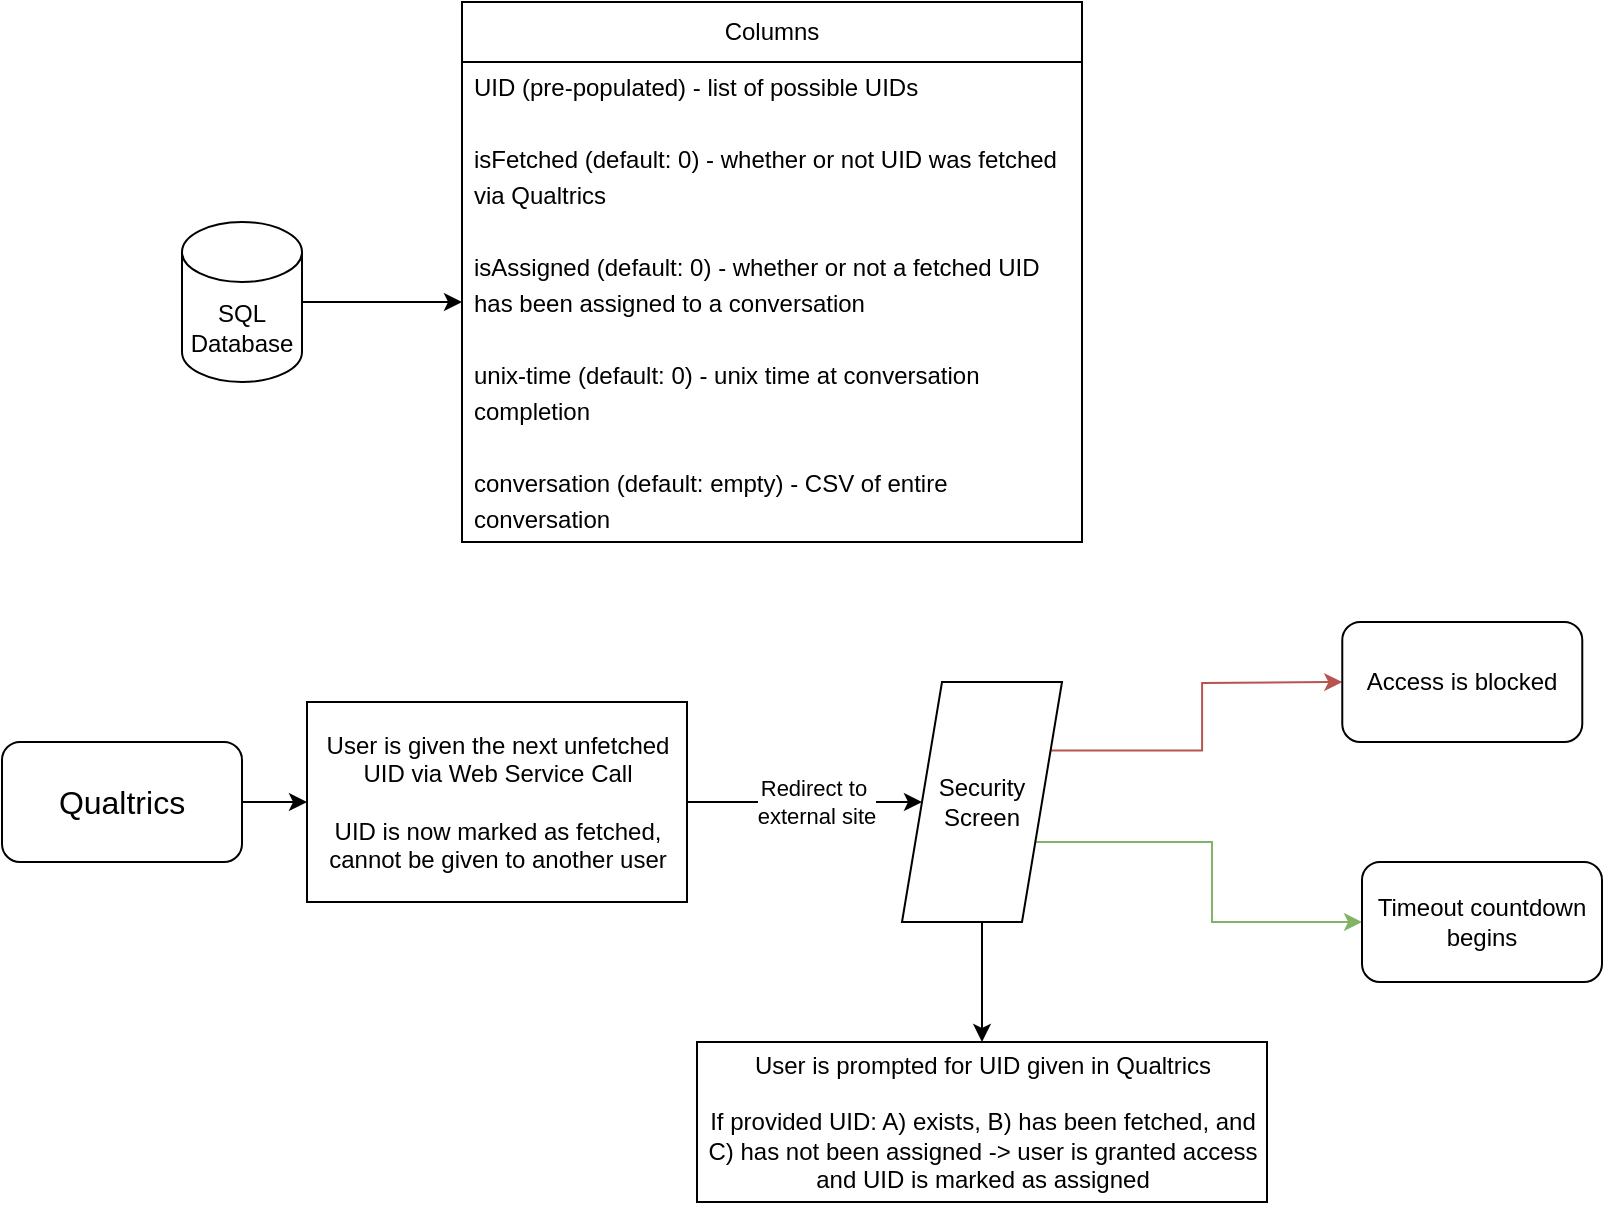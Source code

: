 <mxfile version="26.0.3">
  <diagram name="Page-1" id="Qxaexs4sUwDNYW5sFrN8">
    <mxGraphModel dx="1654" dy="1618" grid="1" gridSize="10" guides="1" tooltips="1" connect="1" arrows="1" fold="1" page="1" pageScale="1" pageWidth="850" pageHeight="1100" math="0" shadow="0">
      <root>
        <mxCell id="0" />
        <mxCell id="1" parent="0" />
        <mxCell id="mYHo_ZKve-Sbu0-IFxWV-22" style="edgeStyle=orthogonalEdgeStyle;rounded=0;orthogonalLoop=1;jettySize=auto;html=1;entryX=0;entryY=0.5;entryDx=0;entryDy=0;" parent="1" source="h70dZAe4g8dP535I-NNz-1" target="mYHo_ZKve-Sbu0-IFxWV-21" edge="1">
          <mxGeometry relative="1" as="geometry" />
        </mxCell>
        <mxCell id="h70dZAe4g8dP535I-NNz-1" value="&lt;font style=&quot;font-size: 16px;&quot;&gt;Qualtrics&lt;/font&gt;" style="rounded=1;whiteSpace=wrap;html=1;" parent="1" vertex="1">
          <mxGeometry x="-50" y="290" width="120" height="60" as="geometry" />
        </mxCell>
        <mxCell id="h70dZAe4g8dP535I-NNz-9" value="" style="edgeStyle=orthogonalEdgeStyle;rounded=0;orthogonalLoop=1;jettySize=auto;html=1;fillColor=#d5e8d4;strokeColor=#82b366;exitX=1;exitY=0.75;exitDx=0;exitDy=0;entryX=0;entryY=0.5;entryDx=0;entryDy=0;" parent="1" source="h70dZAe4g8dP535I-NNz-3" target="h70dZAe4g8dP535I-NNz-15" edge="1">
          <mxGeometry relative="1" as="geometry">
            <mxPoint x="620.14" y="380.048" as="targetPoint" />
          </mxGeometry>
        </mxCell>
        <mxCell id="h70dZAe4g8dP535I-NNz-17" style="edgeStyle=orthogonalEdgeStyle;rounded=0;orthogonalLoop=1;jettySize=auto;html=1;fillColor=#f8cecc;strokeColor=#b85450;exitX=1;exitY=0.25;exitDx=0;exitDy=0;" parent="1" source="h70dZAe4g8dP535I-NNz-3" edge="1">
          <mxGeometry relative="1" as="geometry">
            <mxPoint x="620.14" y="260" as="targetPoint" />
          </mxGeometry>
        </mxCell>
        <mxCell id="mYHo_ZKve-Sbu0-IFxWV-28" value="" style="edgeStyle=orthogonalEdgeStyle;rounded=0;orthogonalLoop=1;jettySize=auto;html=1;" parent="1" source="h70dZAe4g8dP535I-NNz-3" target="mYHo_ZKve-Sbu0-IFxWV-27" edge="1">
          <mxGeometry relative="1" as="geometry" />
        </mxCell>
        <mxCell id="h70dZAe4g8dP535I-NNz-3" value="Security&lt;div&gt;Screen&lt;/div&gt;" style="shape=parallelogram;perimeter=parallelogramPerimeter;whiteSpace=wrap;html=1;fixedSize=1;" parent="1" vertex="1">
          <mxGeometry x="400" y="260" width="80" height="120" as="geometry" />
        </mxCell>
        <mxCell id="h70dZAe4g8dP535I-NNz-15" value="Timeout countdown begins" style="whiteSpace=wrap;html=1;rounded=1;" parent="1" vertex="1">
          <mxGeometry x="630" y="350" width="120" height="60" as="geometry" />
        </mxCell>
        <mxCell id="h70dZAe4g8dP535I-NNz-18" value="Access is blocked" style="rounded=1;whiteSpace=wrap;html=1;" parent="1" vertex="1">
          <mxGeometry x="620.14" y="230" width="120" height="60" as="geometry" />
        </mxCell>
        <mxCell id="mYHo_ZKve-Sbu0-IFxWV-19" style="edgeStyle=orthogonalEdgeStyle;rounded=0;orthogonalLoop=1;jettySize=auto;html=1;entryX=0;entryY=0.5;entryDx=0;entryDy=0;" parent="1" source="mYHo_ZKve-Sbu0-IFxWV-1" target="mYHo_ZKve-Sbu0-IFxWV-16" edge="1">
          <mxGeometry relative="1" as="geometry" />
        </mxCell>
        <mxCell id="mYHo_ZKve-Sbu0-IFxWV-1" value="SQL&lt;div&gt;Database&lt;/div&gt;" style="shape=cylinder3;whiteSpace=wrap;html=1;boundedLbl=1;backgroundOutline=1;size=15;" parent="1" vertex="1">
          <mxGeometry x="40" y="30" width="60" height="80" as="geometry" />
        </mxCell>
        <mxCell id="mYHo_ZKve-Sbu0-IFxWV-15" value="Columns" style="swimlane;fontStyle=0;childLayout=stackLayout;horizontal=1;startSize=30;horizontalStack=0;resizeParent=1;resizeParentMax=0;resizeLast=0;collapsible=1;marginBottom=0;whiteSpace=wrap;html=1;" parent="1" vertex="1">
          <mxGeometry x="180" y="-80" width="310" height="270" as="geometry" />
        </mxCell>
        <mxCell id="mYHo_ZKve-Sbu0-IFxWV-16" value="&lt;div style=&quot;line-height: 150%;&quot;&gt;&lt;span style=&quot;background-color: initial;&quot;&gt;UID (pre-populated) - list of possible UIDs&lt;/span&gt;&lt;/div&gt;&lt;div style=&quot;line-height: 150%;&quot;&gt;&lt;span style=&quot;background-color: initial;&quot;&gt;&lt;br&gt;&lt;/span&gt;&lt;/div&gt;&lt;div style=&quot;line-height: 150%;&quot;&gt;&lt;span style=&quot;background-color: initial;&quot;&gt;isFetched (default: 0) - whether or not UID was fetched via Qualtrics&lt;/span&gt;&lt;/div&gt;&lt;div style=&quot;line-height: 150%;&quot;&gt;&lt;span style=&quot;background-color: initial;&quot;&gt;&lt;br&gt;&lt;/span&gt;&lt;/div&gt;&lt;div style=&quot;line-height: 150%;&quot;&gt;&lt;span style=&quot;background-color: initial;&quot;&gt;isAssigned (default: 0) - whether or not a fetched UID has been assigned to a conversation&lt;/span&gt;&lt;/div&gt;&lt;div style=&quot;line-height: 150%;&quot;&gt;&lt;span style=&quot;background-color: initial;&quot;&gt;&lt;br&gt;&lt;/span&gt;&lt;/div&gt;&lt;div style=&quot;line-height: 150%;&quot;&gt;&lt;span style=&quot;background-color: initial;&quot;&gt;unix-time (default: 0) - unix time at conversation completion&lt;/span&gt;&lt;/div&gt;&lt;div style=&quot;line-height: 150%;&quot;&gt;&lt;span style=&quot;background-color: initial;&quot;&gt;&lt;br&gt;&lt;/span&gt;&lt;/div&gt;&lt;div style=&quot;line-height: 150%;&quot;&gt;&lt;span style=&quot;background-color: initial;&quot;&gt;conversation (default: empty) - CSV of entire conversation&lt;/span&gt;&lt;/div&gt;" style="text;strokeColor=none;fillColor=none;align=left;verticalAlign=middle;spacingLeft=4;spacingRight=4;overflow=hidden;points=[[0,0.5],[1,0.5]];portConstraint=eastwest;rotatable=0;whiteSpace=wrap;html=1;" parent="mYHo_ZKve-Sbu0-IFxWV-15" vertex="1">
          <mxGeometry y="30" width="310" height="240" as="geometry" />
        </mxCell>
        <mxCell id="mYHo_ZKve-Sbu0-IFxWV-23" style="edgeStyle=orthogonalEdgeStyle;rounded=0;orthogonalLoop=1;jettySize=auto;html=1;entryX=0;entryY=0.5;entryDx=0;entryDy=0;" parent="1" source="mYHo_ZKve-Sbu0-IFxWV-21" target="h70dZAe4g8dP535I-NNz-3" edge="1">
          <mxGeometry relative="1" as="geometry" />
        </mxCell>
        <mxCell id="mYHo_ZKve-Sbu0-IFxWV-24" value="Redirect to&amp;nbsp;&lt;div&gt;external site&lt;/div&gt;" style="edgeLabel;html=1;align=center;verticalAlign=middle;resizable=0;points=[];" parent="mYHo_ZKve-Sbu0-IFxWV-23" vertex="1" connectable="0">
          <mxGeometry x="-0.045" y="2" relative="1" as="geometry">
            <mxPoint x="8" y="2" as="offset" />
          </mxGeometry>
        </mxCell>
        <mxCell id="mYHo_ZKve-Sbu0-IFxWV-21" value="&lt;div&gt;User is given the next unfetched UID via Web Service Call&lt;/div&gt;&lt;div&gt;&lt;br&gt;&lt;/div&gt;&lt;div&gt;UID is now marked as fetched, cannot be given to another user&lt;/div&gt;" style="rounded=0;whiteSpace=wrap;html=1;" parent="1" vertex="1">
          <mxGeometry x="102.5" y="270" width="190" height="100" as="geometry" />
        </mxCell>
        <mxCell id="mYHo_ZKve-Sbu0-IFxWV-27" value="User is prompted for UID given in Qualtrics&lt;div&gt;&lt;br&gt;&lt;/div&gt;&lt;div&gt;If provided UID: A) exists, B) has been fetched, and C) has not been assigned -&amp;gt; user is granted access and UID is marked as assigned&lt;/div&gt;" style="whiteSpace=wrap;html=1;" parent="1" vertex="1">
          <mxGeometry x="297.5" y="440" width="285" height="80" as="geometry" />
        </mxCell>
      </root>
    </mxGraphModel>
  </diagram>
</mxfile>
